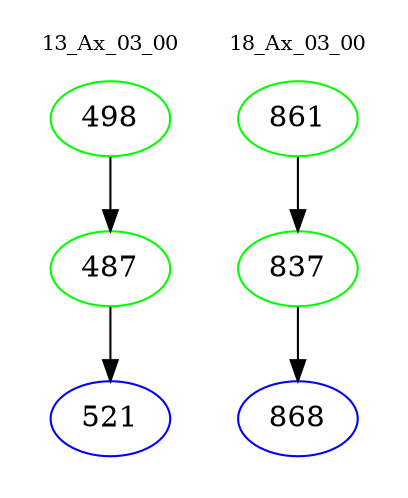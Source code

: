 digraph{
subgraph cluster_0 {
color = white
label = "13_Ax_03_00";
fontsize=10;
T0_498 [label="498", color="green"]
T0_498 -> T0_487 [color="black"]
T0_487 [label="487", color="green"]
T0_487 -> T0_521 [color="black"]
T0_521 [label="521", color="blue"]
}
subgraph cluster_1 {
color = white
label = "18_Ax_03_00";
fontsize=10;
T1_861 [label="861", color="green"]
T1_861 -> T1_837 [color="black"]
T1_837 [label="837", color="green"]
T1_837 -> T1_868 [color="black"]
T1_868 [label="868", color="blue"]
}
}
